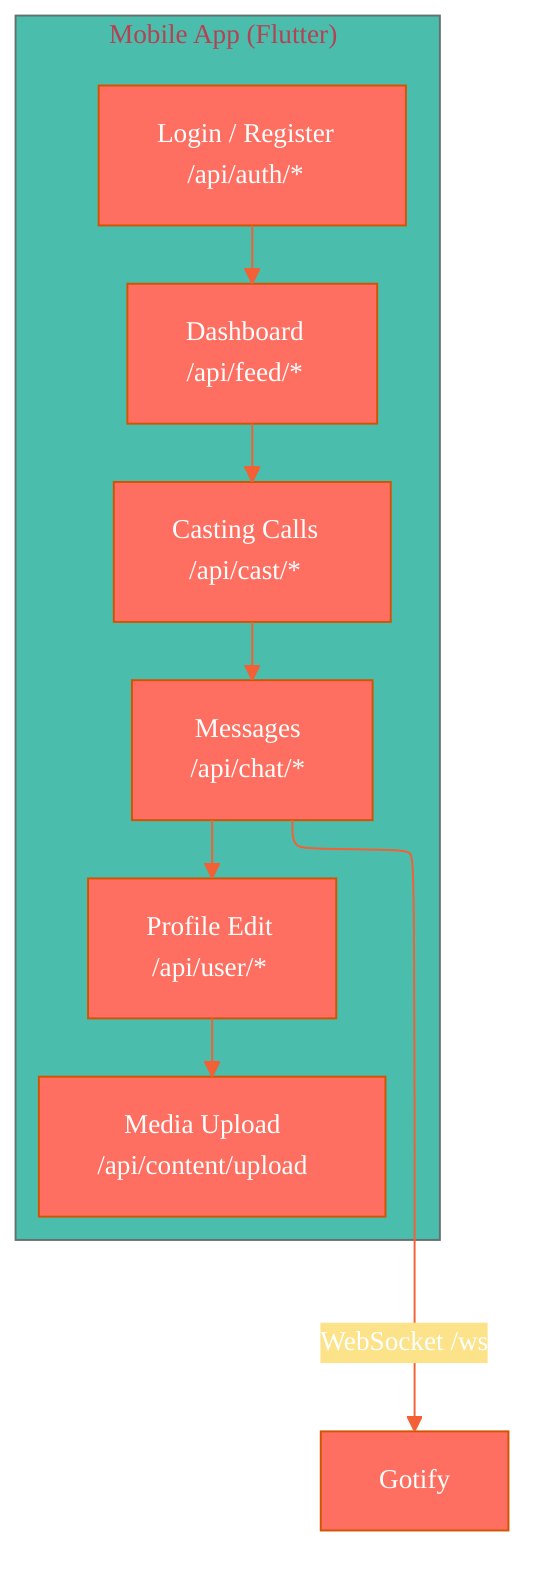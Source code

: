 %%{init: {
  "theme": "base",
  "themeVariables": {
    "primaryColor": "#FF6F61",
    "primaryTextColor": "#FFFFFF",
    "primaryBorderColor": "#D35400",
    "secondaryColor": "#FFE66D",
    "secondaryTextColor": "#23303B",
    "tertiaryColor": "#4ABDAC",
    "edgeLabelBackground": "#FCE38A",
    "fontFamily": "Poppins, sans-serif",
    "fontSize": "14px",
    "lineColor": "#F46036",
    "background": "#FFFFFF"
  },
  "flowchart": {
    "defaultRenderer": "elk",
    "htmlLabels": true,
    "curve": "basis"
  }
}}%%

graph TD
  subgraph "Mobile App (Flutter)"
    A1["Login / Register<br>/api/auth/*"]
    A2["Dashboard<br>/api/feed/*"]
    A3["Casting Calls<br>/api/cast/*"]
    A4["Messages<br>/api/chat/*"]
    A5["Profile Edit<br>/api/user/*"]
    A6["Media Upload<br>/api/content/upload"]
  end
  A1 --> A2 --> A3 --> A4 --> A5 --> A6
  A4 -->|WebSocket /ws| Gotify